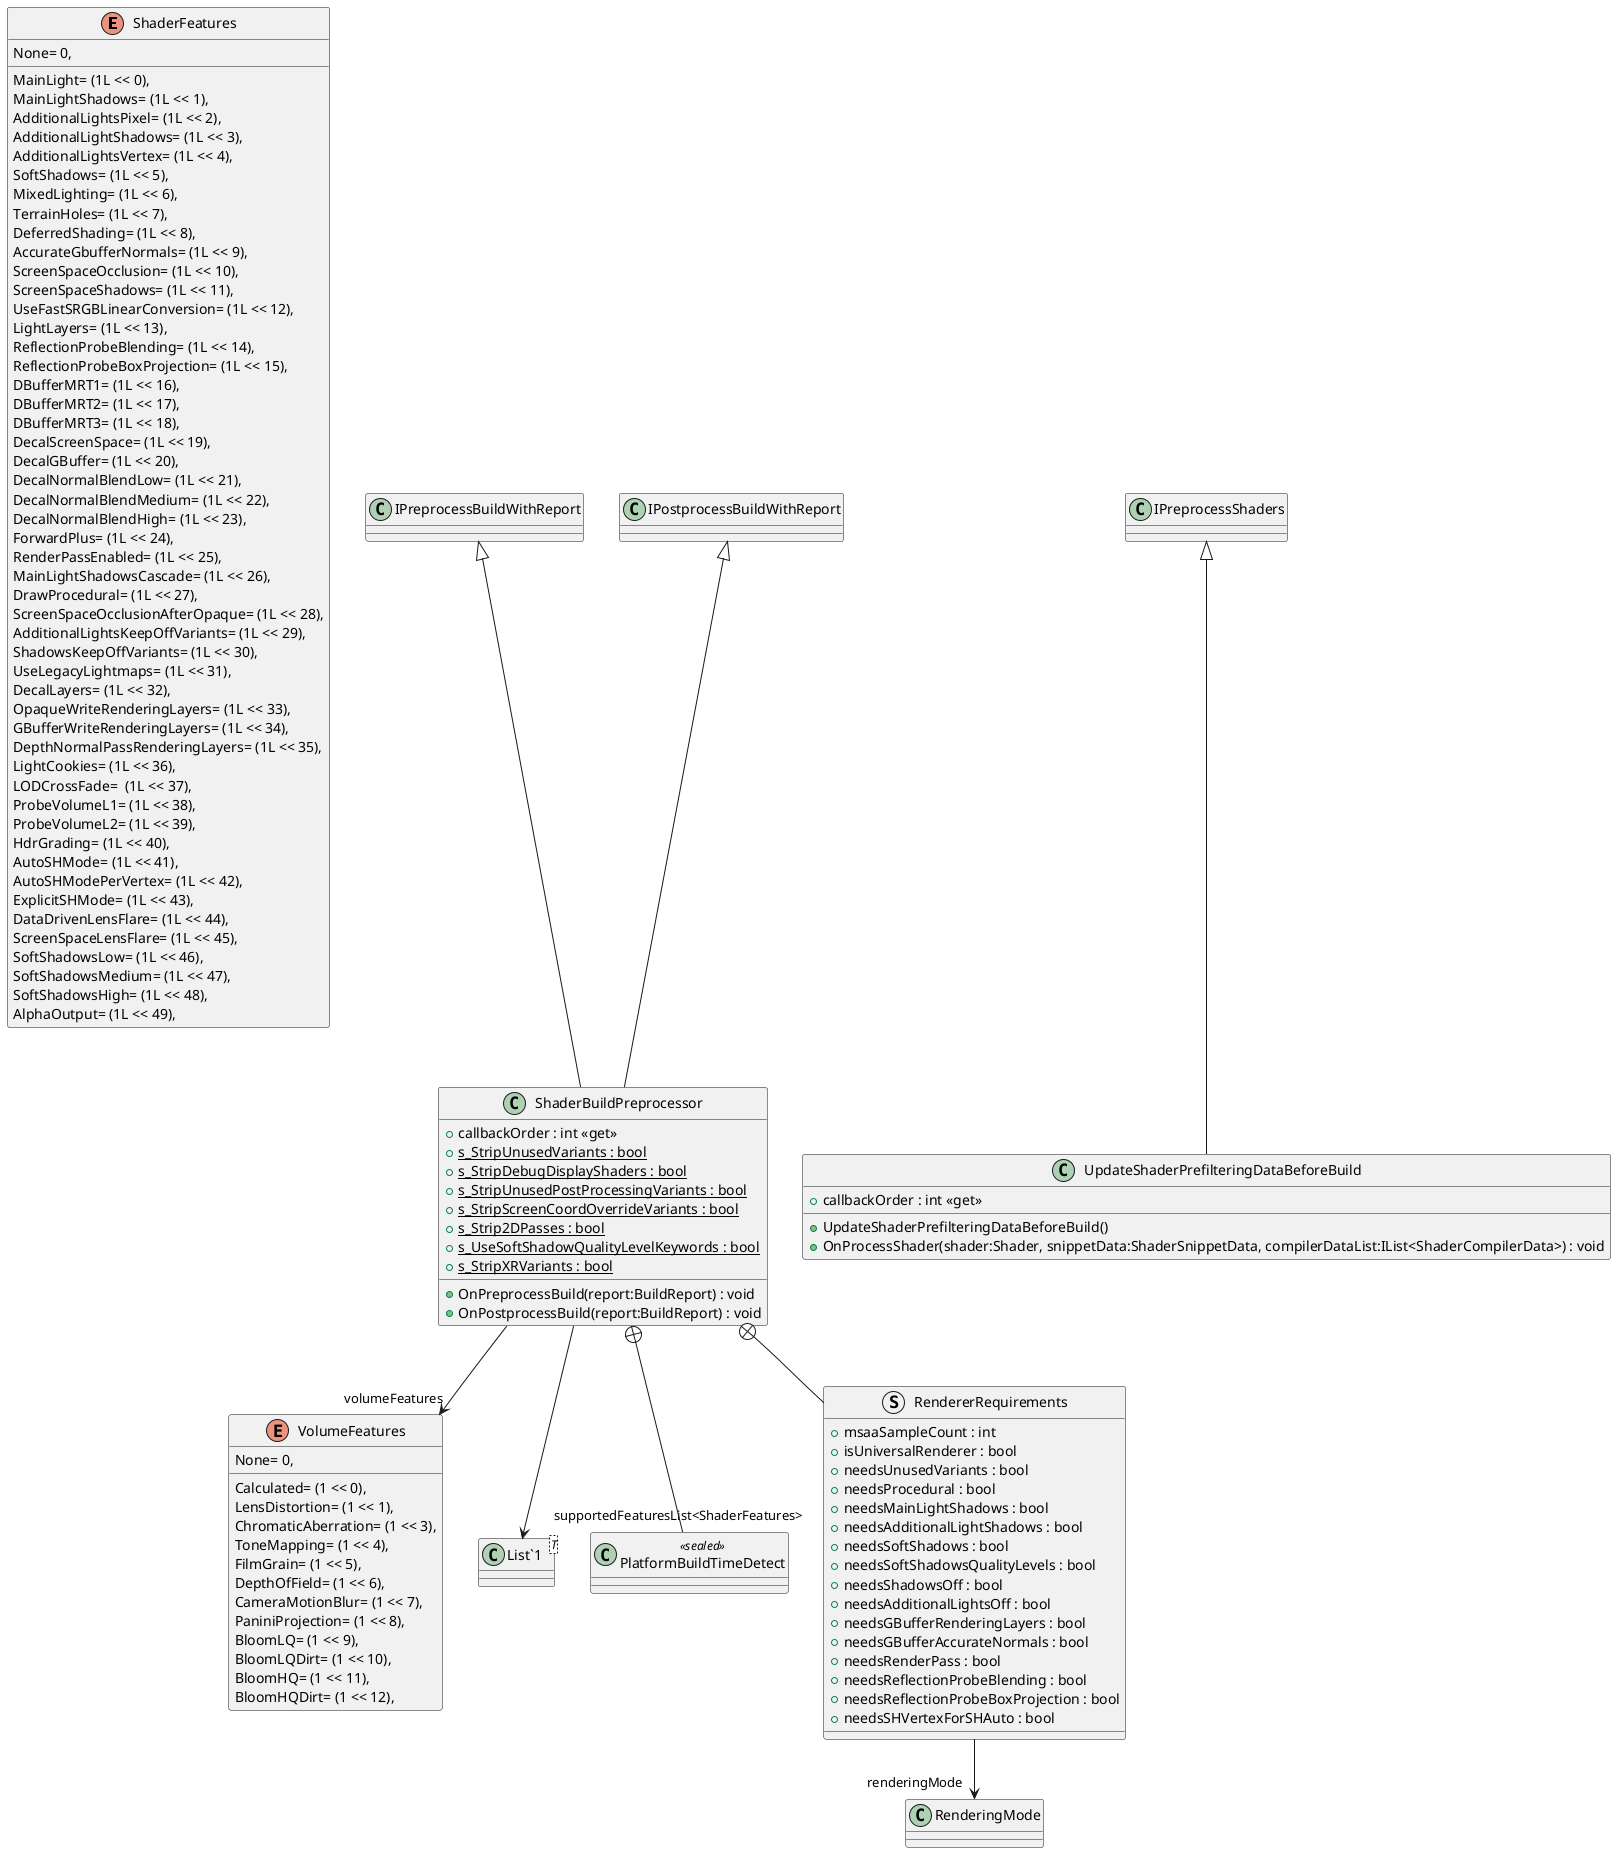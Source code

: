 @startuml
enum ShaderFeatures {
    None= 0,
    MainLight= (1L << 0),
    MainLightShadows= (1L << 1),
    AdditionalLightsPixel= (1L << 2),
    AdditionalLightShadows= (1L << 3),
    AdditionalLightsVertex= (1L << 4),
    SoftShadows= (1L << 5),
    MixedLighting= (1L << 6),
    TerrainHoles= (1L << 7),
    DeferredShading= (1L << 8),
    AccurateGbufferNormals= (1L << 9),
    ScreenSpaceOcclusion= (1L << 10),
    ScreenSpaceShadows= (1L << 11),
    UseFastSRGBLinearConversion= (1L << 12),
    LightLayers= (1L << 13),
    ReflectionProbeBlending= (1L << 14),
    ReflectionProbeBoxProjection= (1L << 15),
    DBufferMRT1= (1L << 16),
    DBufferMRT2= (1L << 17),
    DBufferMRT3= (1L << 18),
    DecalScreenSpace= (1L << 19),
    DecalGBuffer= (1L << 20),
    DecalNormalBlendLow= (1L << 21),
    DecalNormalBlendMedium= (1L << 22),
    DecalNormalBlendHigh= (1L << 23),
    ForwardPlus= (1L << 24),
    RenderPassEnabled= (1L << 25),
    MainLightShadowsCascade= (1L << 26),
    DrawProcedural= (1L << 27),
    ScreenSpaceOcclusionAfterOpaque= (1L << 28),
    AdditionalLightsKeepOffVariants= (1L << 29),
    ShadowsKeepOffVariants= (1L << 30),
    UseLegacyLightmaps= (1L << 31),
    DecalLayers= (1L << 32),
    OpaqueWriteRenderingLayers= (1L << 33),
    GBufferWriteRenderingLayers= (1L << 34),
    DepthNormalPassRenderingLayers= (1L << 35),
    LightCookies= (1L << 36),
    LODCrossFade=  (1L << 37),
    ProbeVolumeL1= (1L << 38),
    ProbeVolumeL2= (1L << 39),
    HdrGrading= (1L << 40),
    AutoSHMode= (1L << 41),
    AutoSHModePerVertex= (1L << 42),
    ExplicitSHMode= (1L << 43),
    DataDrivenLensFlare= (1L << 44),
    ScreenSpaceLensFlare= (1L << 45),
    SoftShadowsLow= (1L << 46),
    SoftShadowsMedium= (1L << 47),
    SoftShadowsHigh= (1L << 48),
    AlphaOutput= (1L << 49),
}
enum VolumeFeatures {
    None= 0,
    Calculated= (1 << 0),
    LensDistortion= (1 << 1),
    ChromaticAberration= (1 << 3),
    ToneMapping= (1 << 4),
    FilmGrain= (1 << 5),
    DepthOfField= (1 << 6),
    CameraMotionBlur= (1 << 7),
    PaniniProjection= (1 << 8),
    BloomLQ= (1 << 9),
    BloomLQDirt= (1 << 10),
    BloomHQ= (1 << 11),
    BloomHQDirt= (1 << 12),
}
class UpdateShaderPrefilteringDataBeforeBuild {
    + callbackOrder : int <<get>>
    + UpdateShaderPrefilteringDataBeforeBuild()
    + OnProcessShader(shader:Shader, snippetData:ShaderSnippetData, compilerDataList:IList<ShaderCompilerData>) : void
}
class ShaderBuildPreprocessor {
    + callbackOrder : int <<get>>
    + {static} s_StripUnusedVariants : bool
    + {static} s_StripDebugDisplayShaders : bool
    + {static} s_StripUnusedPostProcessingVariants : bool
    + {static} s_StripScreenCoordOverrideVariants : bool
    + {static} s_Strip2DPasses : bool
    + {static} s_UseSoftShadowQualityLevelKeywords : bool
    + {static} s_StripXRVariants : bool
    + OnPreprocessBuild(report:BuildReport) : void
    + OnPostprocessBuild(report:BuildReport) : void
}
class "List`1"<T> {
}
class PlatformBuildTimeDetect <<sealed>> {
}
struct RendererRequirements {
    + msaaSampleCount : int
    + isUniversalRenderer : bool
    + needsUnusedVariants : bool
    + needsProcedural : bool
    + needsMainLightShadows : bool
    + needsAdditionalLightShadows : bool
    + needsSoftShadows : bool
    + needsSoftShadowsQualityLevels : bool
    + needsShadowsOff : bool
    + needsAdditionalLightsOff : bool
    + needsGBufferRenderingLayers : bool
    + needsGBufferAccurateNormals : bool
    + needsRenderPass : bool
    + needsReflectionProbeBlending : bool
    + needsReflectionProbeBoxProjection : bool
    + needsSHVertexForSHAuto : bool
}
IPreprocessShaders <|-- UpdateShaderPrefilteringDataBeforeBuild
IPreprocessBuildWithReport <|-- ShaderBuildPreprocessor
IPostprocessBuildWithReport <|-- ShaderBuildPreprocessor
ShaderBuildPreprocessor --> "supportedFeaturesList<ShaderFeatures>" "List`1"
ShaderBuildPreprocessor --> "volumeFeatures" VolumeFeatures
ShaderBuildPreprocessor +-- PlatformBuildTimeDetect
ShaderBuildPreprocessor +-- RendererRequirements
RendererRequirements --> "renderingMode" RenderingMode
@enduml
